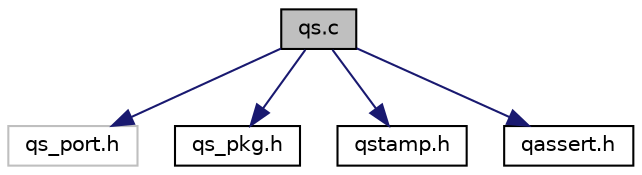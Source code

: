 digraph "qs.c"
{
 // LATEX_PDF_SIZE
  edge [fontname="Helvetica",fontsize="10",labelfontname="Helvetica",labelfontsize="10"];
  node [fontname="Helvetica",fontsize="10",shape=record];
  Node1 [label="qs.c",height=0.2,width=0.4,color="black", fillcolor="grey75", style="filled", fontcolor="black",tooltip="QS software tracing services."];
  Node1 -> Node2 [color="midnightblue",fontsize="10",style="solid",fontname="Helvetica"];
  Node2 [label="qs_port.h",height=0.2,width=0.4,color="grey75", fillcolor="white", style="filled",tooltip=" "];
  Node1 -> Node3 [color="midnightblue",fontsize="10",style="solid",fontname="Helvetica"];
  Node3 [label="qs_pkg.h",height=0.2,width=0.4,color="black", fillcolor="white", style="filled",URL="$qs__pkg_8h.html",tooltip="Internal (package scope) QS/C interface."];
  Node1 -> Node4 [color="midnightblue",fontsize="10",style="solid",fontname="Helvetica"];
  Node4 [label="qstamp.h",height=0.2,width=0.4,color="black", fillcolor="white", style="filled",URL="$qstamp_8h.html",tooltip="Application build time-stamp interface."];
  Node1 -> Node5 [color="midnightblue",fontsize="10",style="solid",fontname="Helvetica"];
  Node5 [label="qassert.h",height=0.2,width=0.4,color="black", fillcolor="white", style="filled",URL="$qassert_8h.html",tooltip="Customizable and memory-efficient assertions for embedded systems."];
}
